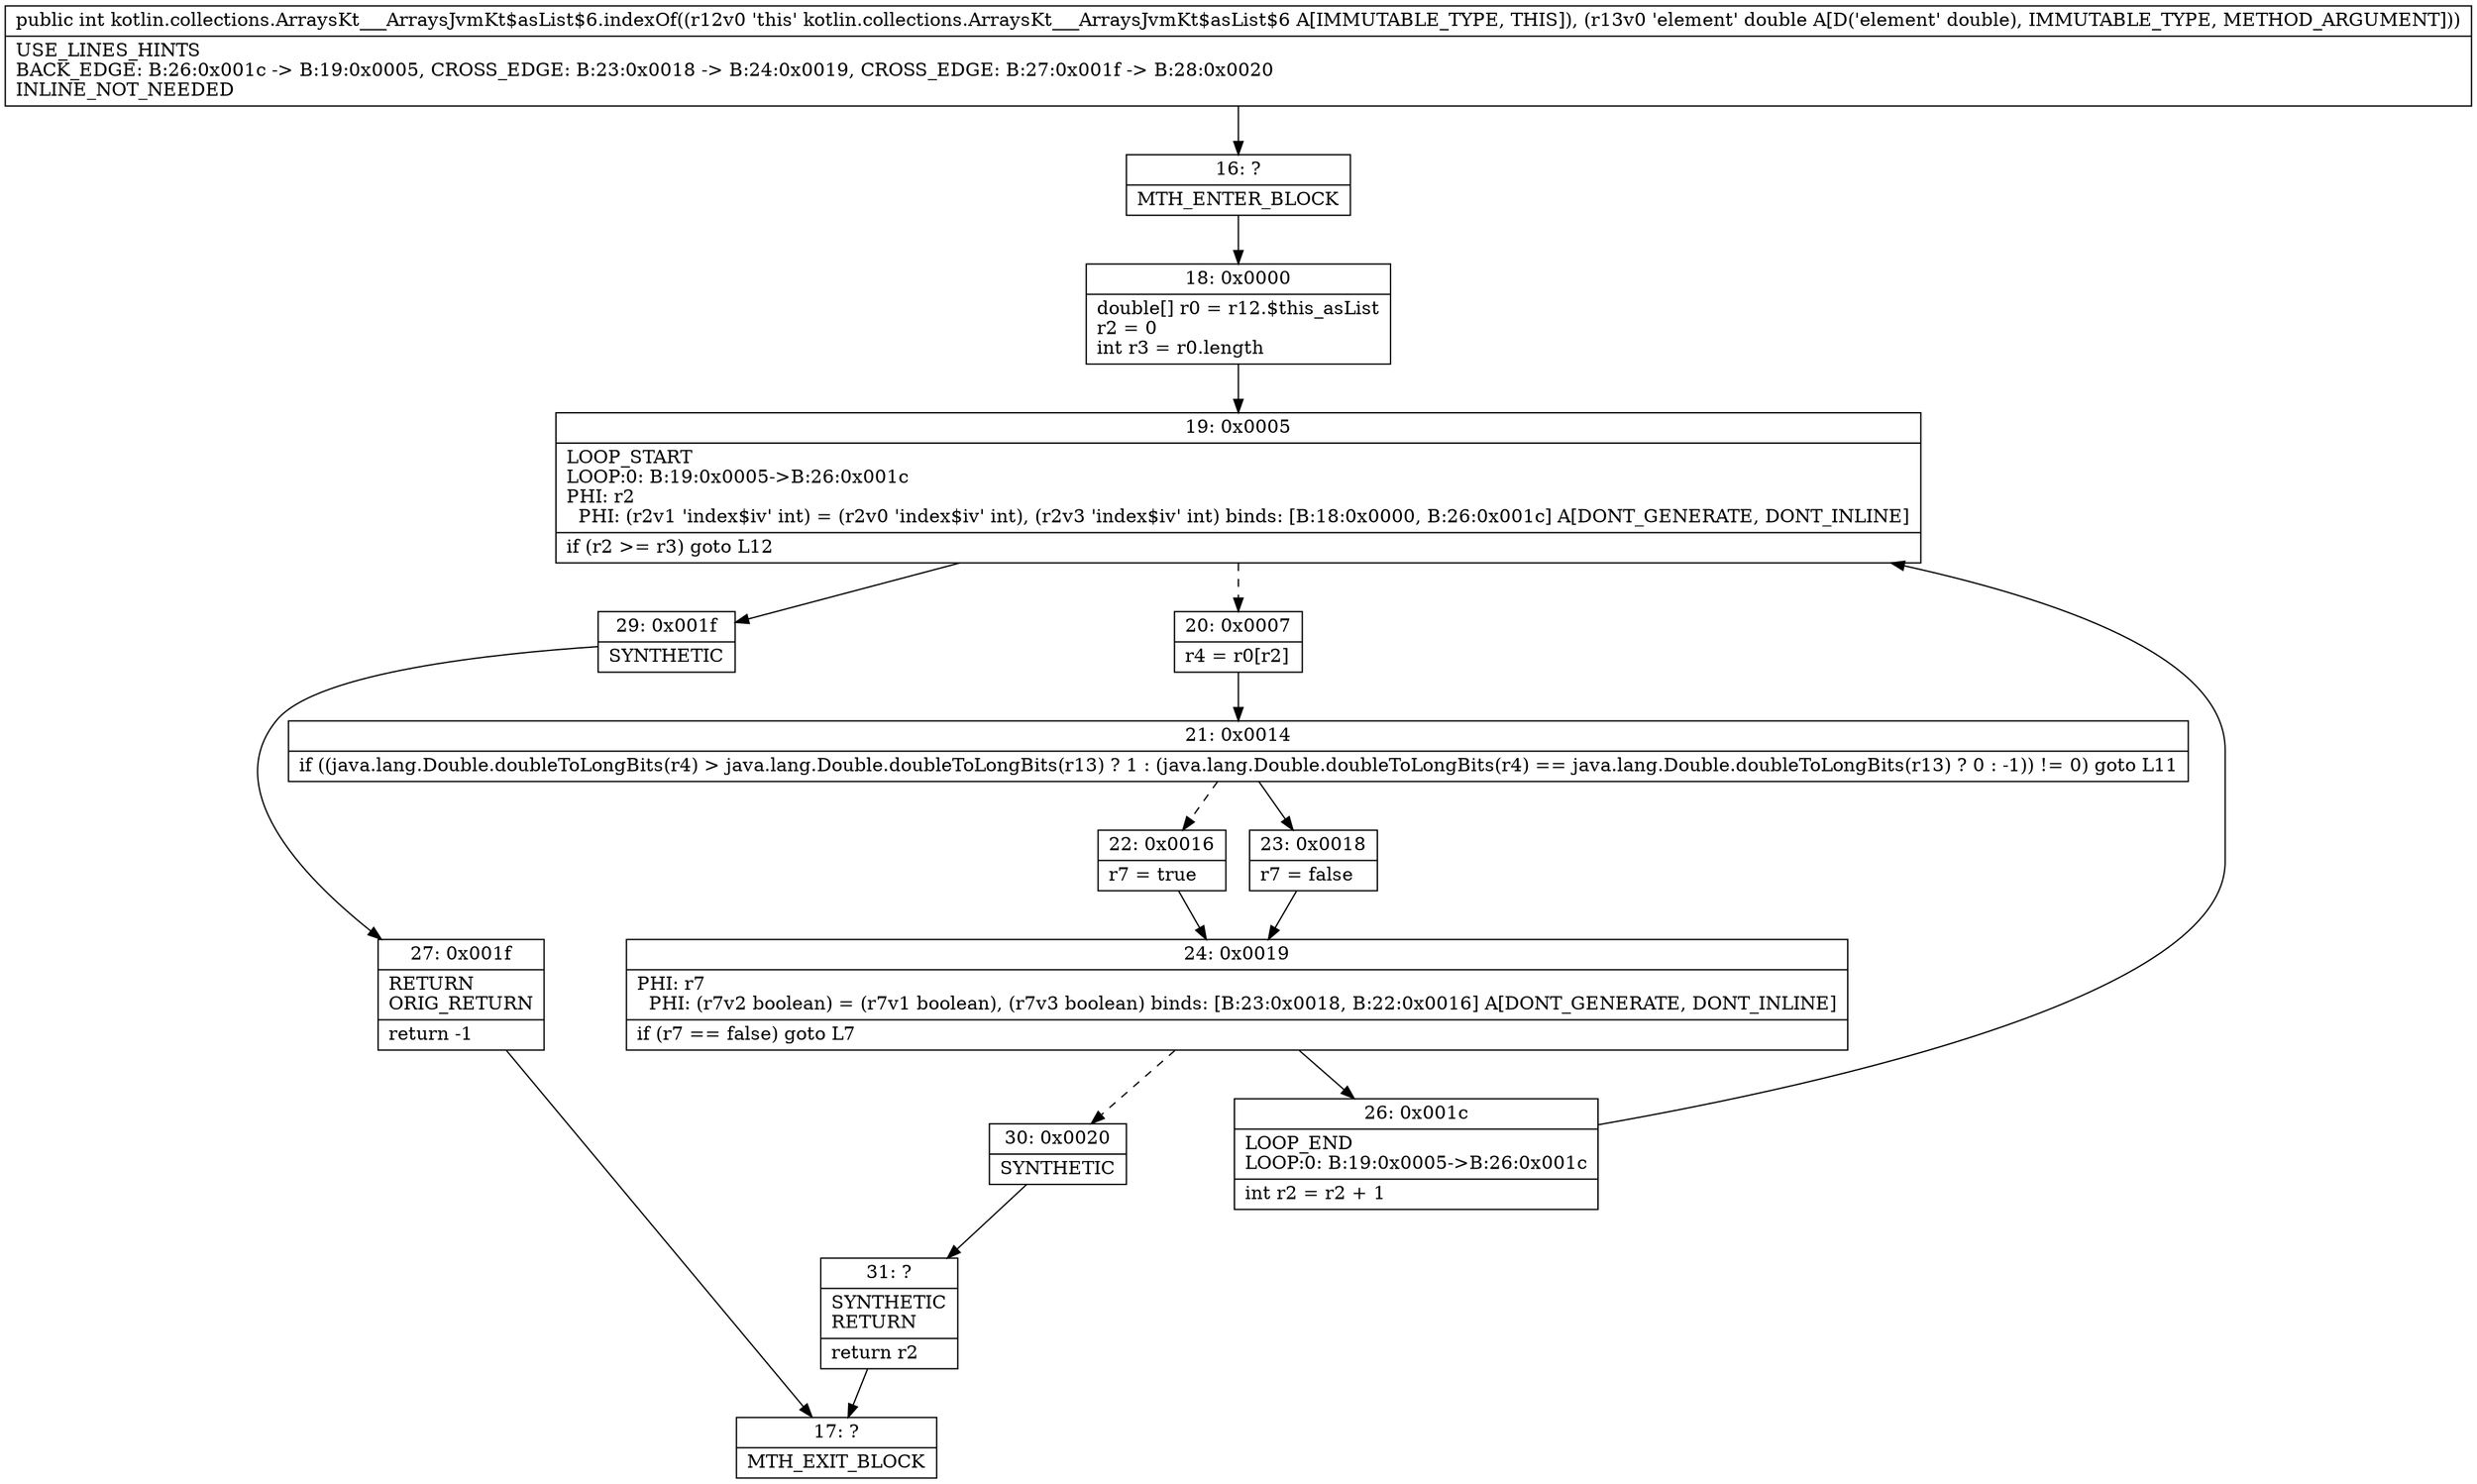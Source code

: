 digraph "CFG forkotlin.collections.ArraysKt___ArraysJvmKt$asList$6.indexOf(D)I" {
Node_16 [shape=record,label="{16\:\ ?|MTH_ENTER_BLOCK\l}"];
Node_18 [shape=record,label="{18\:\ 0x0000|double[] r0 = r12.$this_asList\lr2 = 0\lint r3 = r0.length\l}"];
Node_19 [shape=record,label="{19\:\ 0x0005|LOOP_START\lLOOP:0: B:19:0x0005\-\>B:26:0x001c\lPHI: r2 \l  PHI: (r2v1 'index$iv' int) = (r2v0 'index$iv' int), (r2v3 'index$iv' int) binds: [B:18:0x0000, B:26:0x001c] A[DONT_GENERATE, DONT_INLINE]\l|if (r2 \>= r3) goto L12\l}"];
Node_20 [shape=record,label="{20\:\ 0x0007|r4 = r0[r2]\l}"];
Node_21 [shape=record,label="{21\:\ 0x0014|if ((java.lang.Double.doubleToLongBits(r4) \> java.lang.Double.doubleToLongBits(r13) ? 1 : (java.lang.Double.doubleToLongBits(r4) == java.lang.Double.doubleToLongBits(r13) ? 0 : \-1)) != 0) goto L11\l}"];
Node_22 [shape=record,label="{22\:\ 0x0016|r7 = true\l}"];
Node_24 [shape=record,label="{24\:\ 0x0019|PHI: r7 \l  PHI: (r7v2 boolean) = (r7v1 boolean), (r7v3 boolean) binds: [B:23:0x0018, B:22:0x0016] A[DONT_GENERATE, DONT_INLINE]\l|if (r7 == false) goto L7\l}"];
Node_26 [shape=record,label="{26\:\ 0x001c|LOOP_END\lLOOP:0: B:19:0x0005\-\>B:26:0x001c\l|int r2 = r2 + 1\l}"];
Node_30 [shape=record,label="{30\:\ 0x0020|SYNTHETIC\l}"];
Node_31 [shape=record,label="{31\:\ ?|SYNTHETIC\lRETURN\l|return r2\l}"];
Node_17 [shape=record,label="{17\:\ ?|MTH_EXIT_BLOCK\l}"];
Node_23 [shape=record,label="{23\:\ 0x0018|r7 = false\l}"];
Node_29 [shape=record,label="{29\:\ 0x001f|SYNTHETIC\l}"];
Node_27 [shape=record,label="{27\:\ 0x001f|RETURN\lORIG_RETURN\l|return \-1\l}"];
MethodNode[shape=record,label="{public int kotlin.collections.ArraysKt___ArraysJvmKt$asList$6.indexOf((r12v0 'this' kotlin.collections.ArraysKt___ArraysJvmKt$asList$6 A[IMMUTABLE_TYPE, THIS]), (r13v0 'element' double A[D('element' double), IMMUTABLE_TYPE, METHOD_ARGUMENT]))  | USE_LINES_HINTS\lBACK_EDGE: B:26:0x001c \-\> B:19:0x0005, CROSS_EDGE: B:23:0x0018 \-\> B:24:0x0019, CROSS_EDGE: B:27:0x001f \-\> B:28:0x0020\lINLINE_NOT_NEEDED\l}"];
MethodNode -> Node_16;Node_16 -> Node_18;
Node_18 -> Node_19;
Node_19 -> Node_20[style=dashed];
Node_19 -> Node_29;
Node_20 -> Node_21;
Node_21 -> Node_22[style=dashed];
Node_21 -> Node_23;
Node_22 -> Node_24;
Node_24 -> Node_26;
Node_24 -> Node_30[style=dashed];
Node_26 -> Node_19;
Node_30 -> Node_31;
Node_31 -> Node_17;
Node_23 -> Node_24;
Node_29 -> Node_27;
Node_27 -> Node_17;
}

